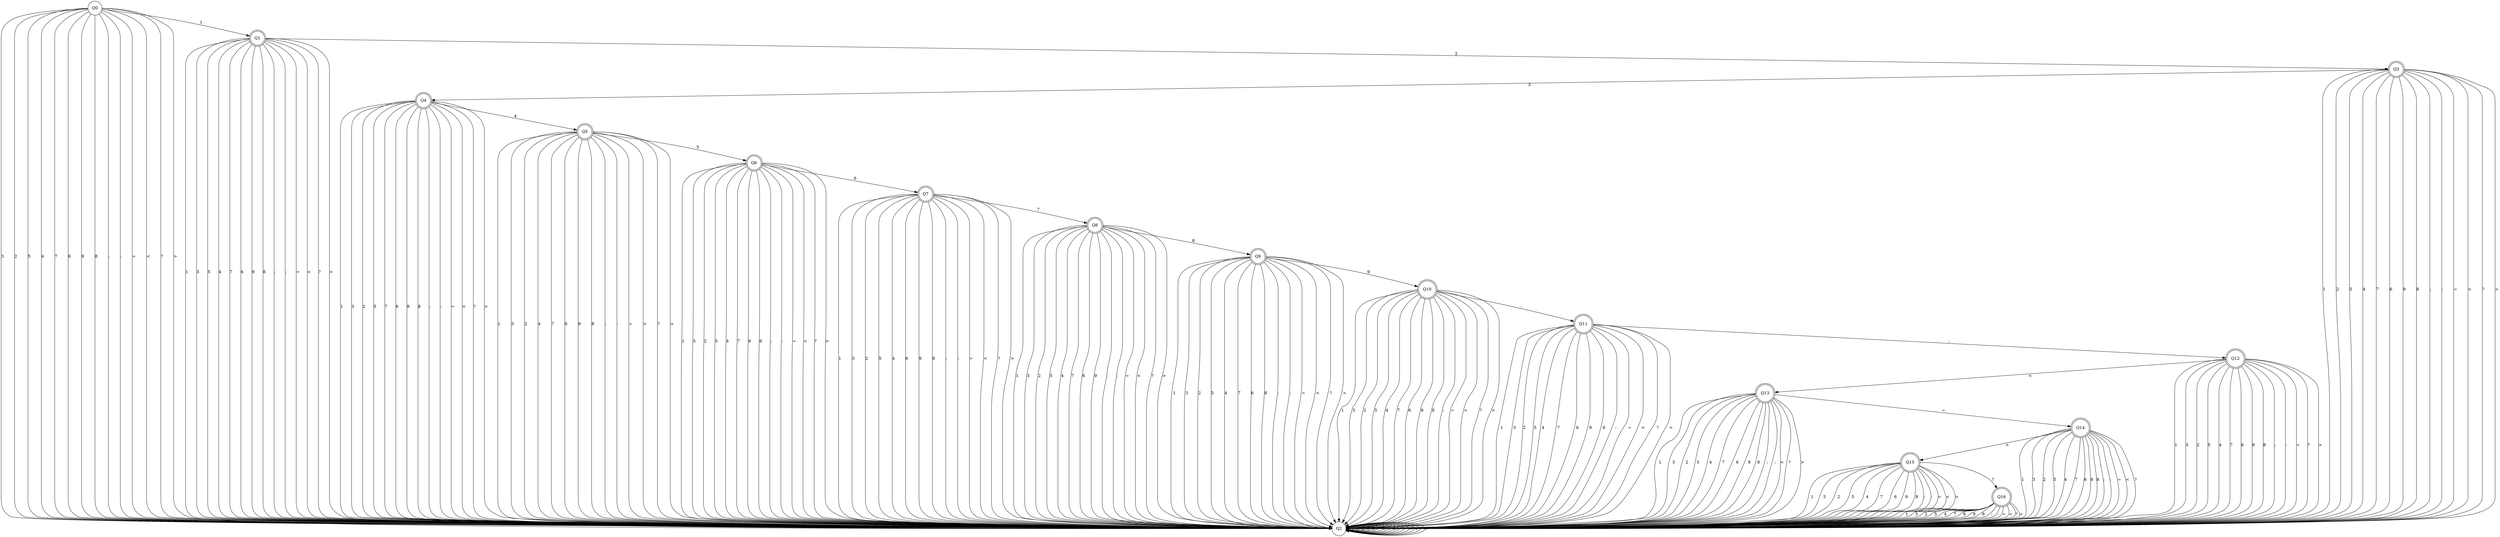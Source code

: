 digraph re_dfa {
Q13 [shape=doublecircle];
Q4 [shape=doublecircle];
Q15 [shape=doublecircle];
Q2 [shape=circle];
Q0 [shape=circle];
Q16 [shape=doublecircle];
Q7 [shape=doublecircle];
Q9 [shape=doublecircle];
Q1 [shape=doublecircle];
Q8 [shape=doublecircle];
Q5 [shape=doublecircle];
Q12 [shape=doublecircle];
Q10 [shape=doublecircle];
Q3 [shape=doublecircle];
Q6 [shape=doublecircle];
Q11 [shape=doublecircle];
Q14 [shape=doublecircle];
Q13 -> Q2  [label=1];
Q13 -> Q2  [label=3];
Q13 -> Q2  [label=2];
Q13 -> Q2  [label=5];
Q13 -> Q2  [label=4];
Q13 -> Q2  [label=7];
Q13 -> Q2  [label=6];
Q13 -> Q2  [label=9];
Q13 -> Q2  [label=8];
Q13 -> Q2  [label=";"];
Q13 -> Q2  [label=":"];
Q13 -> Q14  [label="="];
Q13 -> Q2  [label="<"];
Q13 -> Q2  [label="?"];
Q13 -> Q2  [label=">"];
Q4 -> Q2  [label=1];
Q4 -> Q2  [label=3];
Q4 -> Q2  [label=2];
Q4 -> Q2  [label=5];
Q4 -> Q5  [label=4];
Q4 -> Q2  [label=7];
Q4 -> Q2  [label=6];
Q4 -> Q2  [label=9];
Q4 -> Q2  [label=8];
Q4 -> Q2  [label=";"];
Q4 -> Q2  [label=":"];
Q4 -> Q2  [label="="];
Q4 -> Q2  [label="<"];
Q4 -> Q2  [label="?"];
Q4 -> Q2  [label=">"];
Q15 -> Q2  [label=1];
Q15 -> Q2  [label=3];
Q15 -> Q2  [label=2];
Q15 -> Q2  [label=5];
Q15 -> Q2  [label=4];
Q15 -> Q2  [label=7];
Q15 -> Q2  [label=6];
Q15 -> Q2  [label=9];
Q15 -> Q2  [label=8];
Q15 -> Q2  [label=";"];
Q15 -> Q2  [label=":"];
Q15 -> Q2  [label="="];
Q15 -> Q2  [label="<"];
Q15 -> Q16  [label="?"];
Q15 -> Q2  [label=">"];
Q2 -> Q2  [label=1];
Q2 -> Q2  [label=3];
Q2 -> Q2  [label=2];
Q2 -> Q2  [label=5];
Q2 -> Q2  [label=4];
Q2 -> Q2  [label=7];
Q2 -> Q2  [label=6];
Q2 -> Q2  [label=9];
Q2 -> Q2  [label=8];
Q2 -> Q2  [label=";"];
Q2 -> Q2  [label=":"];
Q2 -> Q2  [label="="];
Q2 -> Q2  [label="<"];
Q2 -> Q2  [label="?"];
Q2 -> Q2  [label=">"];
Q0 -> Q1  [label=1];
Q0 -> Q2  [label=3];
Q0 -> Q2  [label=2];
Q0 -> Q2  [label=5];
Q0 -> Q2  [label=4];
Q0 -> Q2  [label=7];
Q0 -> Q2  [label=6];
Q0 -> Q2  [label=9];
Q0 -> Q2  [label=8];
Q0 -> Q2  [label=";"];
Q0 -> Q2  [label=":"];
Q0 -> Q2  [label="="];
Q0 -> Q2  [label="<"];
Q0 -> Q2  [label="?"];
Q0 -> Q2  [label=">"];
Q16 -> Q2  [label=1];
Q16 -> Q2  [label=3];
Q16 -> Q2  [label=2];
Q16 -> Q2  [label=5];
Q16 -> Q2  [label=4];
Q16 -> Q2  [label=7];
Q16 -> Q2  [label=6];
Q16 -> Q2  [label=9];
Q16 -> Q2  [label=8];
Q16 -> Q2  [label=";"];
Q16 -> Q2  [label=":"];
Q16 -> Q2  [label="="];
Q16 -> Q2  [label="<"];
Q16 -> Q2  [label="?"];
Q16 -> Q2  [label=">"];
Q7 -> Q2  [label=1];
Q7 -> Q2  [label=3];
Q7 -> Q2  [label=2];
Q7 -> Q2  [label=5];
Q7 -> Q2  [label=4];
Q7 -> Q8  [label=7];
Q7 -> Q2  [label=6];
Q7 -> Q2  [label=9];
Q7 -> Q2  [label=8];
Q7 -> Q2  [label=";"];
Q7 -> Q2  [label=":"];
Q7 -> Q2  [label="="];
Q7 -> Q2  [label="<"];
Q7 -> Q2  [label="?"];
Q7 -> Q2  [label=">"];
Q9 -> Q2  [label=1];
Q9 -> Q2  [label=3];
Q9 -> Q2  [label=2];
Q9 -> Q2  [label=5];
Q9 -> Q2  [label=4];
Q9 -> Q2  [label=7];
Q9 -> Q2  [label=6];
Q9 -> Q10  [label=9];
Q9 -> Q2  [label=8];
Q9 -> Q2  [label=";"];
Q9 -> Q2  [label=":"];
Q9 -> Q2  [label="="];
Q9 -> Q2  [label="<"];
Q9 -> Q2  [label="?"];
Q9 -> Q2  [label=">"];
Q1 -> Q2  [label=1];
Q1 -> Q2  [label=3];
Q1 -> Q3  [label=2];
Q1 -> Q2  [label=5];
Q1 -> Q2  [label=4];
Q1 -> Q2  [label=7];
Q1 -> Q2  [label=6];
Q1 -> Q2  [label=9];
Q1 -> Q2  [label=8];
Q1 -> Q2  [label=";"];
Q1 -> Q2  [label=":"];
Q1 -> Q2  [label="="];
Q1 -> Q2  [label="<"];
Q1 -> Q2  [label="?"];
Q1 -> Q2  [label=">"];
Q8 -> Q2  [label=1];
Q8 -> Q2  [label=3];
Q8 -> Q2  [label=2];
Q8 -> Q2  [label=5];
Q8 -> Q2  [label=4];
Q8 -> Q2  [label=7];
Q8 -> Q2  [label=6];
Q8 -> Q2  [label=9];
Q8 -> Q9  [label=8];
Q8 -> Q2  [label=";"];
Q8 -> Q2  [label=":"];
Q8 -> Q2  [label="="];
Q8 -> Q2  [label="<"];
Q8 -> Q2  [label="?"];
Q8 -> Q2  [label=">"];
Q5 -> Q2  [label=1];
Q5 -> Q2  [label=3];
Q5 -> Q2  [label=2];
Q5 -> Q6  [label=5];
Q5 -> Q2  [label=4];
Q5 -> Q2  [label=7];
Q5 -> Q2  [label=6];
Q5 -> Q2  [label=9];
Q5 -> Q2  [label=8];
Q5 -> Q2  [label=";"];
Q5 -> Q2  [label=":"];
Q5 -> Q2  [label="="];
Q5 -> Q2  [label="<"];
Q5 -> Q2  [label="?"];
Q5 -> Q2  [label=">"];
Q12 -> Q2  [label=1];
Q12 -> Q2  [label=3];
Q12 -> Q2  [label=2];
Q12 -> Q2  [label=5];
Q12 -> Q2  [label=4];
Q12 -> Q2  [label=7];
Q12 -> Q2  [label=6];
Q12 -> Q2  [label=9];
Q12 -> Q2  [label=8];
Q12 -> Q2  [label=";"];
Q12 -> Q2  [label=":"];
Q12 -> Q2  [label="="];
Q12 -> Q13  [label="<"];
Q12 -> Q2  [label="?"];
Q12 -> Q2  [label=">"];
Q10 -> Q2  [label=1];
Q10 -> Q2  [label=3];
Q10 -> Q2  [label=2];
Q10 -> Q2  [label=5];
Q10 -> Q2  [label=4];
Q10 -> Q2  [label=7];
Q10 -> Q2  [label=6];
Q10 -> Q2  [label=9];
Q10 -> Q2  [label=8];
Q10 -> Q2  [label=";"];
Q10 -> Q11  [label=":"];
Q10 -> Q2  [label="="];
Q10 -> Q2  [label="<"];
Q10 -> Q2  [label="?"];
Q10 -> Q2  [label=">"];
Q3 -> Q2  [label=1];
Q3 -> Q4  [label=3];
Q3 -> Q2  [label=2];
Q3 -> Q2  [label=5];
Q3 -> Q2  [label=4];
Q3 -> Q2  [label=7];
Q3 -> Q2  [label=6];
Q3 -> Q2  [label=9];
Q3 -> Q2  [label=8];
Q3 -> Q2  [label=";"];
Q3 -> Q2  [label=":"];
Q3 -> Q2  [label="="];
Q3 -> Q2  [label="<"];
Q3 -> Q2  [label="?"];
Q3 -> Q2  [label=">"];
Q6 -> Q2  [label=1];
Q6 -> Q2  [label=3];
Q6 -> Q2  [label=2];
Q6 -> Q2  [label=5];
Q6 -> Q2  [label=4];
Q6 -> Q2  [label=7];
Q6 -> Q7  [label=6];
Q6 -> Q2  [label=9];
Q6 -> Q2  [label=8];
Q6 -> Q2  [label=";"];
Q6 -> Q2  [label=":"];
Q6 -> Q2  [label="="];
Q6 -> Q2  [label="<"];
Q6 -> Q2  [label="?"];
Q6 -> Q2  [label=">"];
Q11 -> Q2  [label=1];
Q11 -> Q2  [label=3];
Q11 -> Q2  [label=2];
Q11 -> Q2  [label=5];
Q11 -> Q2  [label=4];
Q11 -> Q2  [label=7];
Q11 -> Q2  [label=6];
Q11 -> Q2  [label=9];
Q11 -> Q2  [label=8];
Q11 -> Q12  [label=";"];
Q11 -> Q2  [label=":"];
Q11 -> Q2  [label="="];
Q11 -> Q2  [label="<"];
Q11 -> Q2  [label="?"];
Q11 -> Q2  [label=">"];
Q14 -> Q2  [label=1];
Q14 -> Q2  [label=3];
Q14 -> Q2  [label=2];
Q14 -> Q2  [label=5];
Q14 -> Q2  [label=4];
Q14 -> Q2  [label=7];
Q14 -> Q2  [label=6];
Q14 -> Q2  [label=9];
Q14 -> Q2  [label=8];
Q14 -> Q2  [label=";"];
Q14 -> Q2  [label=":"];
Q14 -> Q2  [label="="];
Q14 -> Q2  [label="<"];
Q14 -> Q2  [label="?"];
Q14 -> Q15  [label=">"];
}
